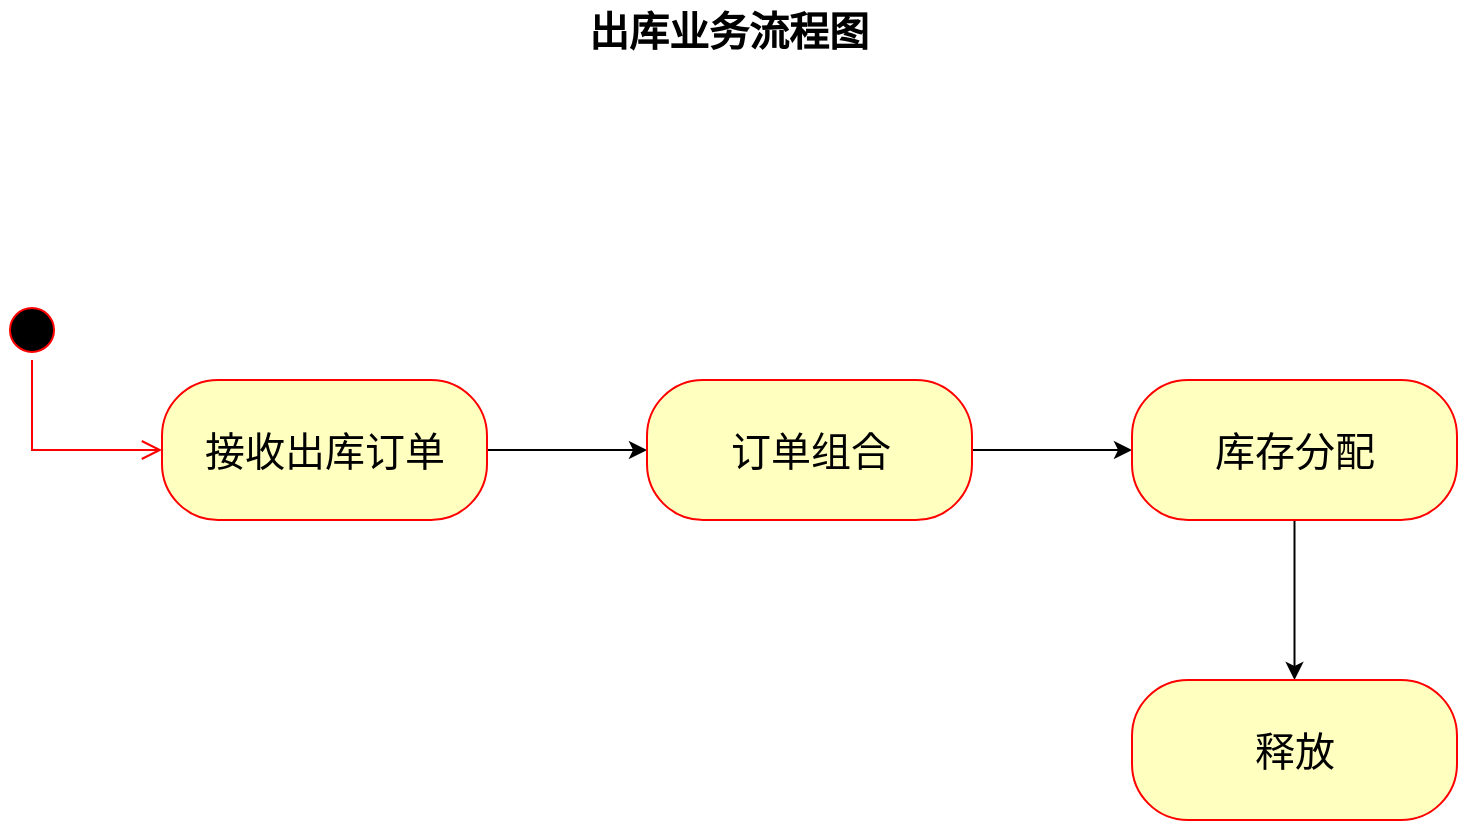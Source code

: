 <mxfile version="15.9.4" type="github">
  <diagram id="jUNo7Q9Imrn9tqrWgwNH" name="Page-1">
    <mxGraphModel dx="1108" dy="731" grid="1" gridSize="10" guides="1" tooltips="1" connect="1" arrows="1" fold="1" page="1" pageScale="1" pageWidth="827" pageHeight="1169" math="0" shadow="0">
      <root>
        <mxCell id="0" />
        <mxCell id="1" parent="0" />
        <mxCell id="um_cftkv1SnKHvXDUPxB-1" value="出库业务流程图" style="text;html=1;strokeColor=none;fillColor=none;align=center;verticalAlign=middle;whiteSpace=wrap;rounded=0;fontSize=20;fontStyle=1" vertex="1" parent="1">
          <mxGeometry x="329" y="20" width="169" height="30" as="geometry" />
        </mxCell>
        <mxCell id="um_cftkv1SnKHvXDUPxB-2" value="" style="ellipse;html=1;shape=startState;fillColor=#000000;strokeColor=#ff0000;" vertex="1" parent="1">
          <mxGeometry x="50" y="170" width="30" height="30" as="geometry" />
        </mxCell>
        <mxCell id="um_cftkv1SnKHvXDUPxB-3" value="" style="edgeStyle=orthogonalEdgeStyle;html=1;verticalAlign=bottom;endArrow=open;endSize=8;strokeColor=#ff0000;rounded=0;entryX=0;entryY=0.5;entryDx=0;entryDy=0;" edge="1" source="um_cftkv1SnKHvXDUPxB-2" parent="1" target="um_cftkv1SnKHvXDUPxB-4">
          <mxGeometry relative="1" as="geometry">
            <mxPoint x="65" y="260" as="targetPoint" />
            <Array as="points">
              <mxPoint x="65" y="245" />
            </Array>
          </mxGeometry>
        </mxCell>
        <mxCell id="um_cftkv1SnKHvXDUPxB-7" value="" style="edgeStyle=orthogonalEdgeStyle;rounded=0;orthogonalLoop=1;jettySize=auto;html=1;" edge="1" parent="1" source="um_cftkv1SnKHvXDUPxB-4" target="um_cftkv1SnKHvXDUPxB-6">
          <mxGeometry relative="1" as="geometry" />
        </mxCell>
        <mxCell id="um_cftkv1SnKHvXDUPxB-4" value="&lt;font style=&quot;font-size: 20px&quot;&gt;接收出库订单&lt;/font&gt;" style="rounded=1;whiteSpace=wrap;html=1;arcSize=40;fontColor=#000000;fillColor=#ffffc0;strokeColor=#ff0000;fontSize=20;" vertex="1" parent="1">
          <mxGeometry x="130" y="210" width="162.5" height="70" as="geometry" />
        </mxCell>
        <mxCell id="um_cftkv1SnKHvXDUPxB-10" value="" style="edgeStyle=orthogonalEdgeStyle;rounded=0;orthogonalLoop=1;jettySize=auto;html=1;" edge="1" parent="1" source="um_cftkv1SnKHvXDUPxB-6" target="um_cftkv1SnKHvXDUPxB-9">
          <mxGeometry relative="1" as="geometry" />
        </mxCell>
        <mxCell id="um_cftkv1SnKHvXDUPxB-6" value="&lt;font style=&quot;font-size: 20px&quot;&gt;订单组合&lt;/font&gt;" style="rounded=1;whiteSpace=wrap;html=1;arcSize=40;fontColor=#000000;fillColor=#ffffc0;strokeColor=#ff0000;fontSize=20;" vertex="1" parent="1">
          <mxGeometry x="372.5" y="210" width="162.5" height="70" as="geometry" />
        </mxCell>
        <mxCell id="um_cftkv1SnKHvXDUPxB-12" value="" style="edgeStyle=orthogonalEdgeStyle;rounded=0;orthogonalLoop=1;jettySize=auto;html=1;" edge="1" parent="1" source="um_cftkv1SnKHvXDUPxB-9" target="um_cftkv1SnKHvXDUPxB-11">
          <mxGeometry relative="1" as="geometry" />
        </mxCell>
        <mxCell id="um_cftkv1SnKHvXDUPxB-9" value="&lt;font style=&quot;font-size: 20px&quot;&gt;库存分配&lt;/font&gt;" style="rounded=1;whiteSpace=wrap;html=1;arcSize=40;fontColor=#000000;fillColor=#ffffc0;strokeColor=#ff0000;fontSize=20;" vertex="1" parent="1">
          <mxGeometry x="615" y="210" width="162.5" height="70" as="geometry" />
        </mxCell>
        <mxCell id="um_cftkv1SnKHvXDUPxB-11" value="&lt;font style=&quot;font-size: 20px&quot;&gt;释放&lt;/font&gt;" style="rounded=1;whiteSpace=wrap;html=1;arcSize=40;fontColor=#000000;fillColor=#ffffc0;strokeColor=#ff0000;fontSize=20;" vertex="1" parent="1">
          <mxGeometry x="615" y="360" width="162.5" height="70" as="geometry" />
        </mxCell>
      </root>
    </mxGraphModel>
  </diagram>
</mxfile>
